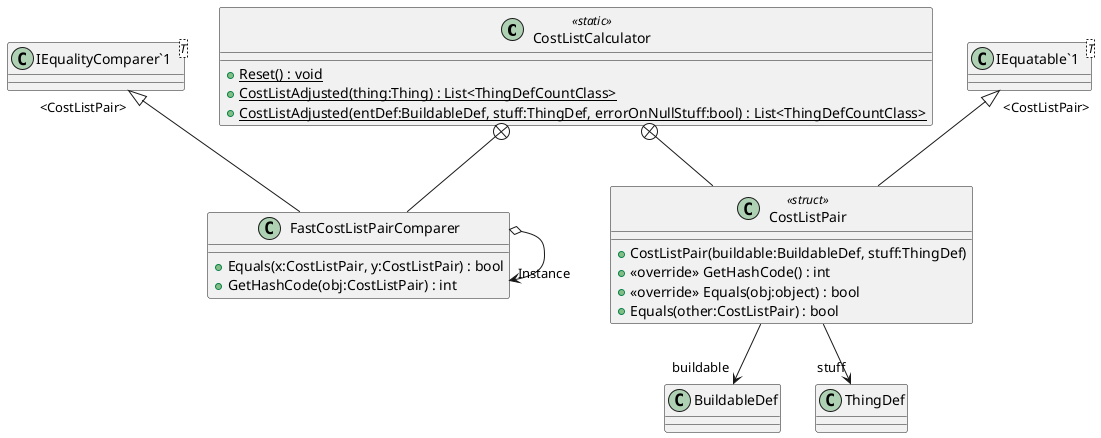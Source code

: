 @startuml
class CostListCalculator <<static>> {
    + {static} Reset() : void
    + {static} CostListAdjusted(thing:Thing) : List<ThingDefCountClass>
    + {static} CostListAdjusted(entDef:BuildableDef, stuff:ThingDef, errorOnNullStuff:bool) : List<ThingDefCountClass>
}
class CostListPair <<struct>> {
    + CostListPair(buildable:BuildableDef, stuff:ThingDef)
    + <<override>> GetHashCode() : int
    + <<override>> Equals(obj:object) : bool
    + Equals(other:CostListPair) : bool
}
class FastCostListPairComparer {
    + Equals(x:CostListPair, y:CostListPair) : bool
    + GetHashCode(obj:CostListPair) : int
}
class "IEquatable`1"<T> {
}
class "IEqualityComparer`1"<T> {
}
CostListCalculator +-- CostListPair
"IEquatable`1" "<CostListPair>" <|-- CostListPair
CostListPair --> "buildable" BuildableDef
CostListPair --> "stuff" ThingDef
CostListCalculator +-- FastCostListPairComparer
"IEqualityComparer`1" "<CostListPair>" <|-- FastCostListPairComparer
FastCostListPairComparer o-> "Instance" FastCostListPairComparer
@enduml
